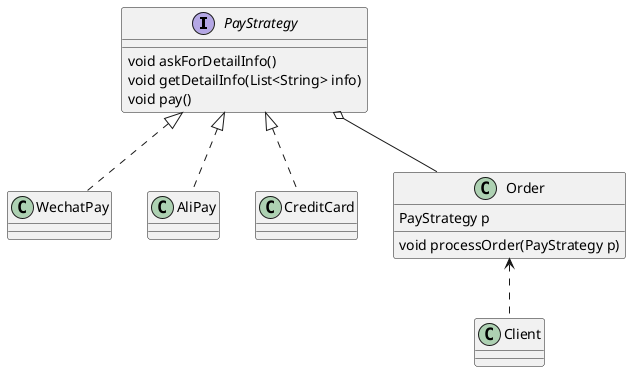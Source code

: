 @startuml
'https://plantuml.com/class-diagram
interface PayStrategy{
    void askForDetailInfo()
    void getDetailInfo(List<String> info)
    void pay()
}

PayStrategy <|.. WechatPay
PayStrategy <|.. AliPay
PayStrategy <|.. CreditCard

class Order{
    PayStrategy p
    void processOrder(PayStrategy p)
}

PayStrategy o-- Order

Order <.. Client
@enduml